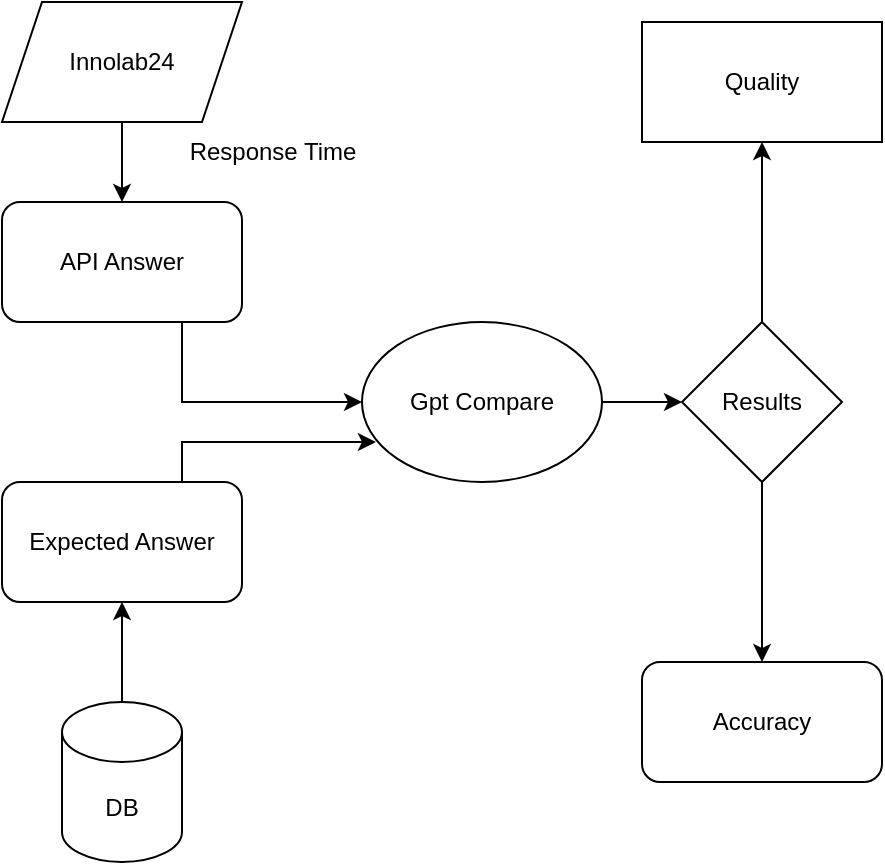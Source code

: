 <mxfile version="24.8.4">
  <diagram name="Page-1" id="z5bMvGWEF-ww8yXh9rLe">
    <mxGraphModel dx="1426" dy="903" grid="1" gridSize="10" guides="1" tooltips="1" connect="1" arrows="1" fold="1" page="1" pageScale="1" pageWidth="850" pageHeight="1100" math="0" shadow="0">
      <root>
        <mxCell id="0" />
        <mxCell id="1" parent="0" />
        <mxCell id="Vyq2Pb_aOVYwFDxrkP_I-7" style="edgeStyle=orthogonalEdgeStyle;rounded=0;orthogonalLoop=1;jettySize=auto;html=1;exitX=0.75;exitY=1;exitDx=0;exitDy=0;" edge="1" parent="1" source="Vyq2Pb_aOVYwFDxrkP_I-2" target="Vyq2Pb_aOVYwFDxrkP_I-4">
          <mxGeometry relative="1" as="geometry" />
        </mxCell>
        <mxCell id="Vyq2Pb_aOVYwFDxrkP_I-2" value="API Answer" style="rounded=1;whiteSpace=wrap;html=1;" vertex="1" parent="1">
          <mxGeometry x="200" y="140" width="120" height="60" as="geometry" />
        </mxCell>
        <mxCell id="Vyq2Pb_aOVYwFDxrkP_I-3" value="Expected Answer" style="rounded=1;whiteSpace=wrap;html=1;" vertex="1" parent="1">
          <mxGeometry x="200" y="280" width="120" height="60" as="geometry" />
        </mxCell>
        <mxCell id="Vyq2Pb_aOVYwFDxrkP_I-10" style="edgeStyle=orthogonalEdgeStyle;rounded=0;orthogonalLoop=1;jettySize=auto;html=1;" edge="1" parent="1" source="Vyq2Pb_aOVYwFDxrkP_I-4" target="Vyq2Pb_aOVYwFDxrkP_I-9">
          <mxGeometry relative="1" as="geometry" />
        </mxCell>
        <mxCell id="Vyq2Pb_aOVYwFDxrkP_I-4" value="Gpt Compare" style="ellipse;whiteSpace=wrap;html=1;" vertex="1" parent="1">
          <mxGeometry x="380" y="200" width="120" height="80" as="geometry" />
        </mxCell>
        <mxCell id="Vyq2Pb_aOVYwFDxrkP_I-8" style="edgeStyle=orthogonalEdgeStyle;rounded=0;orthogonalLoop=1;jettySize=auto;html=1;exitX=0.75;exitY=0;exitDx=0;exitDy=0;entryX=0.058;entryY=0.75;entryDx=0;entryDy=0;entryPerimeter=0;" edge="1" parent="1" source="Vyq2Pb_aOVYwFDxrkP_I-3" target="Vyq2Pb_aOVYwFDxrkP_I-4">
          <mxGeometry relative="1" as="geometry" />
        </mxCell>
        <mxCell id="Vyq2Pb_aOVYwFDxrkP_I-17" value="" style="edgeStyle=orthogonalEdgeStyle;rounded=0;orthogonalLoop=1;jettySize=auto;html=1;" edge="1" parent="1" source="Vyq2Pb_aOVYwFDxrkP_I-9" target="Vyq2Pb_aOVYwFDxrkP_I-16">
          <mxGeometry relative="1" as="geometry" />
        </mxCell>
        <mxCell id="Vyq2Pb_aOVYwFDxrkP_I-19" value="" style="edgeStyle=orthogonalEdgeStyle;rounded=0;orthogonalLoop=1;jettySize=auto;html=1;" edge="1" parent="1" source="Vyq2Pb_aOVYwFDxrkP_I-9" target="Vyq2Pb_aOVYwFDxrkP_I-18">
          <mxGeometry relative="1" as="geometry" />
        </mxCell>
        <mxCell id="Vyq2Pb_aOVYwFDxrkP_I-9" value="Results" style="rhombus;whiteSpace=wrap;html=1;" vertex="1" parent="1">
          <mxGeometry x="540" y="200" width="80" height="80" as="geometry" />
        </mxCell>
        <mxCell id="Vyq2Pb_aOVYwFDxrkP_I-12" style="edgeStyle=orthogonalEdgeStyle;rounded=0;orthogonalLoop=1;jettySize=auto;html=1;exitX=0.5;exitY=0;exitDx=0;exitDy=0;exitPerimeter=0;" edge="1" parent="1" source="Vyq2Pb_aOVYwFDxrkP_I-11" target="Vyq2Pb_aOVYwFDxrkP_I-3">
          <mxGeometry relative="1" as="geometry" />
        </mxCell>
        <mxCell id="Vyq2Pb_aOVYwFDxrkP_I-11" value="DB" style="shape=cylinder3;whiteSpace=wrap;html=1;boundedLbl=1;backgroundOutline=1;size=15;" vertex="1" parent="1">
          <mxGeometry x="230" y="390" width="60" height="80" as="geometry" />
        </mxCell>
        <mxCell id="Vyq2Pb_aOVYwFDxrkP_I-14" style="edgeStyle=orthogonalEdgeStyle;rounded=0;orthogonalLoop=1;jettySize=auto;html=1;exitX=0.5;exitY=1;exitDx=0;exitDy=0;" edge="1" parent="1" source="Vyq2Pb_aOVYwFDxrkP_I-13" target="Vyq2Pb_aOVYwFDxrkP_I-2">
          <mxGeometry relative="1" as="geometry" />
        </mxCell>
        <mxCell id="Vyq2Pb_aOVYwFDxrkP_I-13" value="Innolab24" style="shape=parallelogram;perimeter=parallelogramPerimeter;whiteSpace=wrap;html=1;fixedSize=1;" vertex="1" parent="1">
          <mxGeometry x="200" y="40" width="120" height="60" as="geometry" />
        </mxCell>
        <mxCell id="Vyq2Pb_aOVYwFDxrkP_I-16" value="Accuracy" style="rounded=1;whiteSpace=wrap;html=1;" vertex="1" parent="1">
          <mxGeometry x="520" y="370" width="120" height="60" as="geometry" />
        </mxCell>
        <mxCell id="Vyq2Pb_aOVYwFDxrkP_I-18" value="Quality" style="whiteSpace=wrap;html=1;" vertex="1" parent="1">
          <mxGeometry x="520" y="50" width="120" height="60" as="geometry" />
        </mxCell>
        <mxCell id="Vyq2Pb_aOVYwFDxrkP_I-20" value="Response Time" style="text;html=1;align=center;verticalAlign=middle;resizable=0;points=[];autosize=1;strokeColor=none;fillColor=none;" vertex="1" parent="1">
          <mxGeometry x="280" y="100" width="110" height="30" as="geometry" />
        </mxCell>
      </root>
    </mxGraphModel>
  </diagram>
</mxfile>
